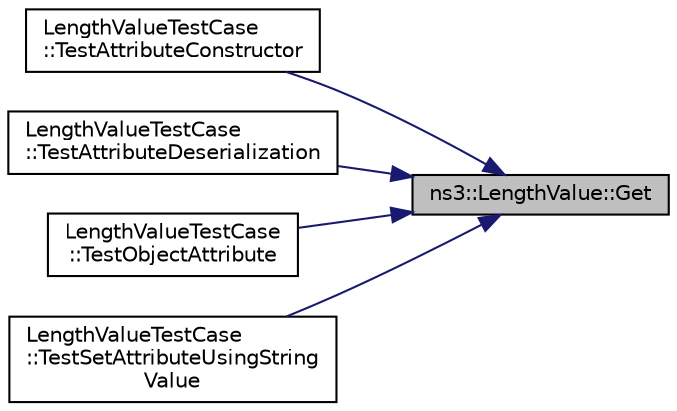 digraph "ns3::LengthValue::Get"
{
 // LATEX_PDF_SIZE
  edge [fontname="Helvetica",fontsize="10",labelfontname="Helvetica",labelfontsize="10"];
  node [fontname="Helvetica",fontsize="10",shape=record];
  rankdir="RL";
  Node1 [label="ns3::LengthValue::Get",height=0.2,width=0.4,color="black", fillcolor="grey75", style="filled", fontcolor="black",tooltip=" "];
  Node1 -> Node2 [dir="back",color="midnightblue",fontsize="10",style="solid",fontname="Helvetica"];
  Node2 [label="LengthValueTestCase\l::TestAttributeConstructor",height=0.2,width=0.4,color="black", fillcolor="white", style="filled",URL="$class_length_value_test_case.html#a485d5aa4fa2b8c4eedfb6abd0db1f387",tooltip="Test that a LengthValue can be constructed from a Length instance."];
  Node1 -> Node3 [dir="back",color="midnightblue",fontsize="10",style="solid",fontname="Helvetica"];
  Node3 [label="LengthValueTestCase\l::TestAttributeDeserialization",height=0.2,width=0.4,color="black", fillcolor="white", style="filled",URL="$class_length_value_test_case.html#a8900423bd1f127e61b645dfe278938df",tooltip="Test that a LengthValue can be deserialized from a string."];
  Node1 -> Node4 [dir="back",color="midnightblue",fontsize="10",style="solid",fontname="Helvetica"];
  Node4 [label="LengthValueTestCase\l::TestObjectAttribute",height=0.2,width=0.4,color="black", fillcolor="white", style="filled",URL="$class_length_value_test_case.html#a41f605937b37fd588603cb66aaf4f8f5",tooltip="Test that a LengthValue works as an attribute."];
  Node1 -> Node5 [dir="back",color="midnightblue",fontsize="10",style="solid",fontname="Helvetica"];
  Node5 [label="LengthValueTestCase\l::TestSetAttributeUsingString\lValue",height=0.2,width=0.4,color="black", fillcolor="white", style="filled",URL="$class_length_value_test_case.html#ad0e692d68851c091d040e5d0cfbac65d",tooltip="Test that a StringValue is converted to LengthValue."];
}
